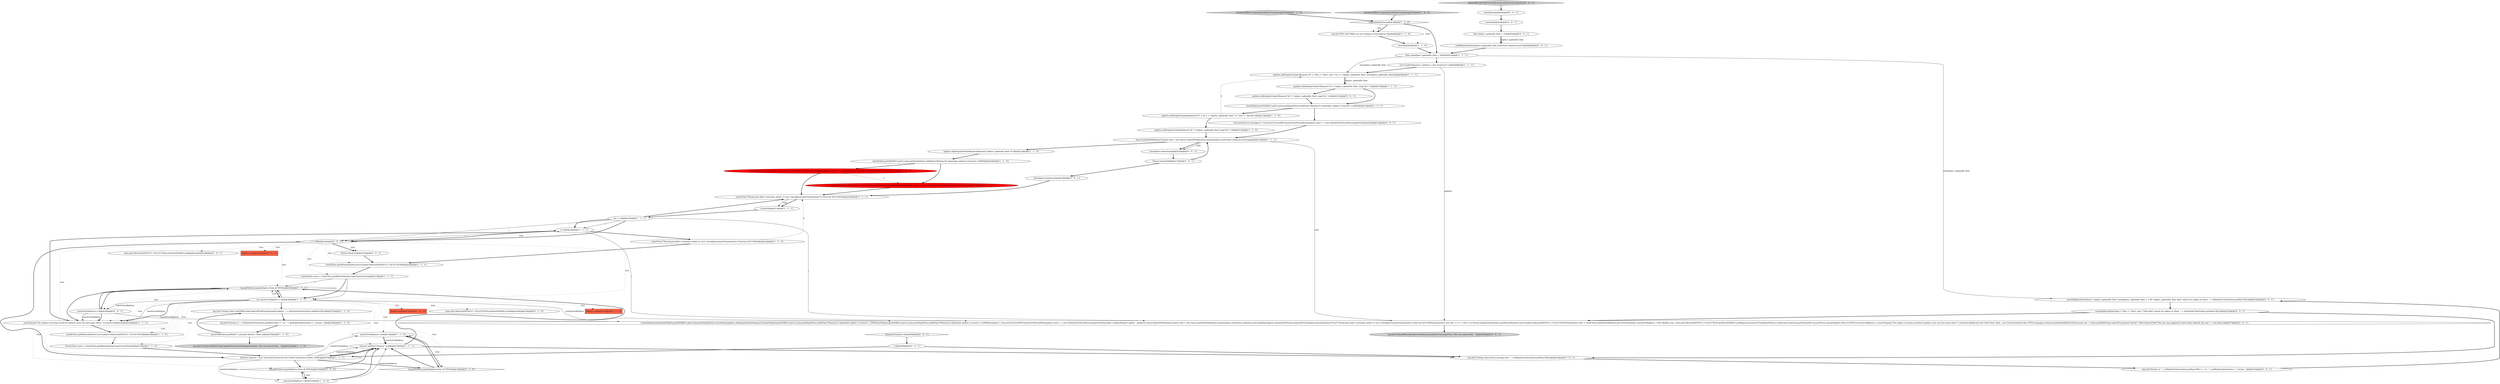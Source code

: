 digraph {
39 [style = filled, label = "reorderedDBQsUsingUpdatedValueFromADroppedUpdate['0', '1', '0']", fillcolor = lightgray, shape = diamond image = "AAA0AAABBB2BBB"];
43 [style = filled, label = "{}@@@48@@@['0', '0', '1']", fillcolor = white, shape = ellipse image = "AAA0AAABBB3BBB"];
34 [style = filled, label = "commit()@@@21@@@['1', '1', '1']", fillcolor = white, shape = ellipse image = "AAA0AAABBB1BBB"];
12 [style = filled, label = "log.info(\"Version at \" + ((HttpSolrClient)client).getBaseURL() + \" is: \" + getReplicaValue(client,1,\"_version_\"))@@@38@@@['1', '1', '0']", fillcolor = white, shape = ellipse image = "AAA0AAABBB1BBB"];
50 [style = filled, label = "commit()@@@4@@@['0', '0', '1']", fillcolor = white, shape = ellipse image = "AAA0AAABBB3BBB"];
2 [style = filled, label = "assertTrue(\"Thread pool didn't terminate within 15 secs\",threadpool.awaitTermination(15,TimeUnit.SECONDS))@@@20@@@['1', '1', '1']", fillcolor = white, shape = ellipse image = "AAA0AAABBB1BBB"];
53 [style = filled, label = "assertReplicaValue(client,1,\"inplace_updatable_float\",(newinplace_updatable_float + 2.0f),\"inplace_updatable_float didn't match for replica at client: \" + ((HttpSolrClient)client).getBaseURL())@@@54@@@['0', '0', '1']", fillcolor = white, shape = ellipse image = "AAA0AAABBB3BBB"];
54 [style = filled, label = "threadpool.shutdown()@@@19@@@['0', '0', '1']", fillcolor = white, shape = ellipse image = "AAA0AAABBB3BBB"];
40 [style = filled, label = "Replica rep@@@33@@@['0', '1', '0']", fillcolor = tomato, shape = box image = "AAA0AAABBB2BBB"];
31 [style = filled, label = "reorderedDBQsUsingUpdatedValueFromADroppedUpdate['1', '0', '0']", fillcolor = lightgray, shape = diamond image = "AAA0AAABBB1BBB"];
15 [style = filled, label = "log.info(\"RTG with DBQs are not working in tlog replicas\")@@@4@@@['1', '1', '0']", fillcolor = white, shape = ellipse image = "AAA0AAABBB1BBB"];
33 [style = filled, label = "numActiveReplicas++@@@33@@@['1', '1', '0']", fillcolor = white, shape = ellipse image = "AAA0AAABBB1BBB"];
47 [style = filled, label = "threadpool.submit(task)@@@16@@@['0', '0', '1']", fillcolor = white, shape = ellipse image = "AAA0AAABBB3BBB"];
58 [style = filled, label = "clearIndex()@@@3@@@['0', '0', '1']", fillcolor = white, shape = ellipse image = "AAA0AAABBB3BBB"];
11 [style = filled, label = "rep.getState().equals(Replica.State.ACTIVE)@@@29@@@['1', '1', '1']", fillcolor = white, shape = diamond image = "AAA0AAABBB1BBB"];
29 [style = filled, label = "log.info(\"reorderedDBQsUsingUpdatedValueFromADroppedUpdate: This test passed fine...\")@@@41@@@['1', '1', '0']", fillcolor = lightgray, shape = ellipse image = "AAA0AAABBB1BBB"];
1 [style = filled, label = "shardToJetty.get(SHARD1).get(1).jetty.getDebugFilter().addDelay(\"Waiting for dependant update to timeout\",1,6000)@@@12@@@['1', '1', '1']", fillcolor = white, shape = ellipse image = "AAA0AAABBB1BBB"];
22 [style = filled, label = "cloudClient.getZkStateReader().forceUpdateCollection(DEFAULT_COLLECTION)@@@30@@@['1', '1', '0']", fillcolor = white, shape = ellipse image = "AAA0AAABBB1BBB"];
3 [style = filled, label = "List<UpdateRequest> updates = new ArrayList<>()@@@8@@@['1', '1', '1']", fillcolor = white, shape = ellipse image = "AAA0AAABBB1BBB"];
45 [style = filled, label = "{clearIndex()commit()shardToJetty.get(SHARD1).get(1).jetty.getDebugFilter().unsetDelay()updates.add(regularDeleteRequest(1))shardToJetty.get(SHARD1).get(1).jetty.getDebugFilter().addDelay(\"Waiting for dependant update to timeout\",1,5999)shardToJetty.get(SHARD1).get(1).jetty.getDebugFilter().addDelay(\"Waiting for dependant update to timeout\",4,5998)threadpool = ExecutorUtil.newMDCAwareFixedThreadPool(updates.size() + 1,new DefaultSolrThreadFactory(getTestName()))for (UpdateRequest update : updates){AsyncUpdateWithRandomCommit task = new AsyncUpdateWithRandomCommit(update,cloudClient,random().nextLong())threadpool.submit(task)Thread.sleep(100)}threadpool.shutdown()assertTrue(\"Thread pool didn't terminate within 15 secs\",threadpool.awaitTermination(15,TimeUnit.SECONDS))commit()try {for (int i = 0 i < 100 i++){Thread.sleep(10)cloudClient.getZkStateReader().forceUpdateCollection(DEFAULT_COLLECTION)ClusterState state = cloudClient.getZkStateReader().getClusterState()int numActiveReplicas = 0for (Replica rep : state.getCollection(DEFAULT_COLLECTION).getSlice(SHARD1).getReplicas()){assertTrue(zkShardTerms.canBecomeLeader(rep.getName()))if (rep.getState().equals(Replica.State.ACTIVE)) numActiveReplicas++}assertEquals(\"The replica receiving reordered updates must not have gone down\",3,numActiveReplicas)}}for (SolrClient client : new SolrClient((((edu.fdu.CPPDG.tinypdg.pe.ExpressionInfo@ed4d6f){SolrDocument doc = client.getById(String.valueOf(1),params(\"distrib\",\"false\"))assertNull(\"This doc was supposed to have been deleted, but was: \" + doc,doc)}}@@@57@@@['0', '0', '1']", fillcolor = white, shape = ellipse image = "AAA0AAABBB3BBB"];
52 [style = filled, label = "float inplace_updatable_float = 1F@@@5@@@['0', '0', '1']", fillcolor = white, shape = ellipse image = "AAA0AAABBB3BBB"];
27 [style = filled, label = "ClusterState state = cloudClient.getZkStateReader().getClusterState()@@@31@@@['1', '1', '0']", fillcolor = white, shape = ellipse image = "AAA0AAABBB1BBB"];
35 [style = filled, label = "int numActiveReplicas = 0@@@28@@@['1', '1', '1']", fillcolor = white, shape = ellipse image = "AAA0AAABBB1BBB"];
18 [style = filled, label = "assertNull(client.getById(\"1\",params(\"distrib\",\"false\")))@@@39@@@['1', '1', '0']", fillcolor = white, shape = ellipse image = "AAA0AAABBB1BBB"];
25 [style = filled, label = "float newinplace_updatable_float = 100F@@@7@@@['1', '1', '1']", fillcolor = white, shape = ellipse image = "AAA0AAABBB1BBB"];
6 [style = filled, label = "updates.add(regularUpdateRequest(\"id\",1,\"id_i\",1,\"inplace_updatable_float\",12,\"title_s\",\"mytitle\"))@@@12@@@['1', '1', '0']", fillcolor = white, shape = ellipse image = "AAA0AAABBB1BBB"];
61 [style = filled, label = "updates.add(regularUpdateRequest(\"id\",1,\"inplace_updatable_float\",map(\"inc\",1)))@@@11@@@['0', '0', '1']", fillcolor = white, shape = ellipse image = "AAA0AAABBB3BBB"];
9 [style = filled, label = "updates.add(regularUpdateRequest(\"id\",1,\"inplace_updatable_float\",map(\"inc\",1)))@@@13@@@['1', '1', '0']", fillcolor = white, shape = ellipse image = "AAA0AAABBB1BBB"];
46 [style = filled, label = "Thread.sleep(100)@@@17@@@['0', '0', '1']", fillcolor = white, shape = ellipse image = "AAA0AAABBB3BBB"];
23 [style = filled, label = "Replica rep@@@33@@@['1', '0', '0']", fillcolor = tomato, shape = box image = "AAA0AAABBB1BBB"];
16 [style = filled, label = "ClusterState state = cloudClient.getZkStateReader().getClusterState()@@@27@@@['1', '1', '1']", fillcolor = white, shape = ellipse image = "AAA0AAABBB1BBB"];
38 [style = filled, label = "state.getCollection(DEFAULT_COLLECTION).getSlice(SHARD1).getReplicas()@@@33@@@['0', '1', '0']", fillcolor = white, shape = ellipse image = "AAA0AAABBB2BBB"];
60 [style = filled, label = "log.info(\"Testing client (Fetch missing test): \" + ((HttpSolrClient)client).getBaseURL())@@@52@@@['0', '0', '1']", fillcolor = white, shape = ellipse image = "AAA0AAABBB3BBB"];
36 [style = filled, label = "ExecutorService threadpool = ExecutorUtil.newMDCAwareFixedThreadPool(updates.size() + 1,new DefaultSolrThreadFactory(getTestName()))@@@17@@@['1', '0', '0']", fillcolor = red, shape = ellipse image = "AAA1AAABBB1BBB"];
8 [style = filled, label = "int i = 0@@@22@@@['1', '1', '1']", fillcolor = white, shape = ellipse image = "AAA0AAABBB1BBB"];
7 [style = filled, label = "assertTrue(\"Thread pool didn't terminate within 12 secs\",threadpool.awaitTermination(12,TimeUnit.SECONDS))@@@24@@@['1', '1', '0']", fillcolor = white, shape = ellipse image = "AAA0AAABBB1BBB"];
44 [style = filled, label = "log.info(\"Version at \" + ((HttpSolrClient)client).getBaseURL() + \" is: \" + getReplicaValue(client,1,\"_version_\"))@@@53@@@['0', '0', '1']", fillcolor = white, shape = ellipse image = "AAA0AAABBB3BBB"];
10 [style = filled, label = "timeout.waitFor(\"Timeout\",null)@@@35@@@['1', '1', '1']", fillcolor = white, shape = ellipse image = "AAA0AAABBB1BBB"];
37 [style = filled, label = "ExecutorService threadpool = ExecutorUtil.newMDCAwareFixedThreadPool(updates.size() + 1,new SolrNamedThreadFactory(getTestName()))@@@17@@@['0', '1', '0']", fillcolor = red, shape = ellipse image = "AAA1AAABBB2BBB"];
0 [style = filled, label = "assertEquals(\"The replica receiving reordered updates must not have gone down\",3,numActiveReplicas)@@@30@@@['1', '1', '1']", fillcolor = white, shape = ellipse image = "AAA0AAABBB1BBB"];
55 [style = filled, label = "i < 100@@@23@@@['0', '0', '1']", fillcolor = white, shape = diamond image = "AAA0AAABBB3BBB"];
14 [style = filled, label = "AsyncUpdateWithRandomCommit task = new AsyncUpdateWithRandomCommit(update,cloudClient,random().nextLong())@@@15@@@['1', '1', '1']", fillcolor = white, shape = ellipse image = "AAA0AAABBB1BBB"];
63 [style = filled, label = "assertReplicaValue(client,1,\"title_s\",\"title1_new\",\"Title didn't match for replica at client: \" + ((HttpSolrClient)client).getBaseURL())@@@55@@@['0', '0', '1']", fillcolor = white, shape = ellipse image = "AAA0AAABBB3BBB"];
24 [style = filled, label = "onlyLeaderIndexes@@@3@@@['1', '1', '0']", fillcolor = white, shape = diamond image = "AAA0AAABBB1BBB"];
32 [style = filled, label = "updates.add(regularDeleteByQueryRequest(\"inplace_updatable_float:14\"))@@@15@@@['1', '1', '0']", fillcolor = white, shape = ellipse image = "AAA0AAABBB1BBB"];
56 [style = filled, label = "delayedReorderingFetchesMissingUpdateFromLeaderTest['0', '0', '1']", fillcolor = lightgray, shape = diamond image = "AAA0AAABBB3BBB"];
49 [style = filled, label = "Thread.sleep(10)@@@25@@@['0', '0', '1']", fillcolor = white, shape = ellipse image = "AAA0AAABBB3BBB"];
20 [style = filled, label = "shardToJetty.get(SHARD1).get(1).jetty.getDebugFilter().addDelay(\"Waiting for dependant update to timeout\",2,8000)@@@16@@@['1', '1', '0']", fillcolor = white, shape = ellipse image = "AAA0AAABBB1BBB"];
19 [style = filled, label = "updates.add(regularUpdateRequest(\"id\",1,\"title_s\",\"title1_new\",\"id_i\",1,\"inplace_updatable_float\",newinplace_updatable_float))@@@9@@@['1', '1', '1']", fillcolor = white, shape = ellipse image = "AAA0AAABBB1BBB"];
26 [style = filled, label = "numActiveReplicas++@@@33@@@['1', '0', '0']", fillcolor = white, shape = ellipse image = "AAA0AAABBB1BBB"];
21 [style = filled, label = "cloudClient.getZkStateReader().forceUpdateCollection(DEFAULT_COLLECTION)@@@26@@@['1', '1', '1']", fillcolor = white, shape = ellipse image = "AAA0AAABBB1BBB"];
41 [style = filled, label = "rep.getState().equals(Replica.State.ACTIVE)@@@33@@@['0', '1', '0']", fillcolor = white, shape = diamond image = "AAA0AAABBB2BBB"];
30 [style = filled, label = "i++@@@24@@@['1', '1', '1']", fillcolor = white, shape = ellipse image = "AAA0AAABBB1BBB"];
59 [style = filled, label = "ExecutorService threadpool = ExecutorUtil.newMDCAwareFixedThreadPool(updates.size() + 1,new DefaultSolrThreadFactory(getTestName()))@@@13@@@['0', '0', '1']", fillcolor = white, shape = ellipse image = "AAA0AAABBB3BBB"];
48 [style = filled, label = "state.getCollection(DEFAULT_COLLECTION).getSlice(SHARD1).getReplicas()@@@29@@@['0', '0', '1']", fillcolor = white, shape = ellipse image = "AAA0AAABBB3BBB"];
62 [style = filled, label = "TimeoutException e@@@48@@@['0', '0', '1']", fillcolor = white, shape = diamond image = "AAA0AAABBB3BBB"];
17 [style = filled, label = "TimeOut timeout = new TimeOut(30,TimeUnit.SECONDS,TimeSource.NANO_TIME)@@@33@@@['1', '1', '1']", fillcolor = white, shape = ellipse image = "AAA0AAABBB1BBB"];
13 [style = filled, label = "rep.getState().equals(Replica.State.ACTIVE)@@@33@@@['1', '0', '0']", fillcolor = white, shape = diamond image = "AAA0AAABBB1BBB"];
64 [style = filled, label = "buildRandomIndex(inplace_updatable_float,Collections.singletonList(1))@@@6@@@['0', '0', '1']", fillcolor = white, shape = ellipse image = "AAA0AAABBB3BBB"];
28 [style = filled, label = "return@@@5@@@['1', '1', '0']", fillcolor = white, shape = ellipse image = "AAA0AAABBB1BBB"];
42 [style = filled, label = "numActiveReplicas++@@@29@@@['0', '0', '1']", fillcolor = white, shape = ellipse image = "AAA0AAABBB3BBB"];
5 [style = filled, label = "updates.add(regularUpdateRequest(\"id\",1,\"inplace_updatable_float\",map(\"inc\",1)))@@@10@@@['1', '1', '1']", fillcolor = white, shape = ellipse image = "AAA0AAABBB1BBB"];
57 [style = filled, label = "log.info(\"delayedReorderingFetchesMissingUpdateFromLeaderTest: This test passed fine...\")@@@95@@@['0', '0', '1']", fillcolor = lightgray, shape = ellipse image = "AAA0AAABBB3BBB"];
51 [style = filled, label = "Replica rep@@@29@@@['0', '0', '1']", fillcolor = tomato, shape = box image = "AAA0AAABBB3BBB"];
4 [style = filled, label = "log.info(\"Testing client (testDBQUsingUpdatedFieldFromDroppedUpdate): \" + ((HttpSolrClient)client).getBaseURL())@@@37@@@['1', '1', '0']", fillcolor = white, shape = ellipse image = "AAA0AAABBB1BBB"];
8->30 [style = bold, label=""];
0->30 [style = bold, label=""];
55->17 [style = bold, label=""];
58->50 [style = bold, label=""];
52->64 [style = bold, label=""];
43->60 [style = bold, label=""];
25->53 [style = solid, label="newinplace_updatable_float"];
26->10 [style = bold, label=""];
8->55 [style = solid, label="i"];
55->49 [style = bold, label=""];
35->10 [style = dotted, label="true"];
53->63 [style = bold, label=""];
39->24 [style = bold, label=""];
10->17 [style = bold, label=""];
44->53 [style = bold, label=""];
45->57 [style = bold, label=""];
11->35 [style = solid, label="i"];
19->5 [style = bold, label=""];
16->11 [style = solid, label="i"];
3->19 [style = bold, label=""];
46->54 [style = bold, label=""];
36->2 [style = bold, label=""];
12->18 [style = bold, label=""];
27->17 [style = bold, label=""];
9->14 [style = bold, label=""];
20->37 [style = bold, label=""];
21->16 [style = bold, label=""];
28->25 [style = bold, label=""];
7->2 [style = dashed, label="0"];
41->33 [style = dotted, label="true"];
35->22 [style = dotted, label="true"];
32->20 [style = bold, label=""];
55->48 [style = dotted, label="true"];
10->11 [style = bold, label=""];
61->1 [style = bold, label=""];
17->41 [style = bold, label=""];
25->3 [style = bold, label=""];
2->34 [style = bold, label=""];
35->0 [style = solid, label="numActiveReplicas"];
35->38 [style = dotted, label="true"];
33->41 [style = bold, label=""];
34->8 [style = bold, label=""];
35->42 [style = solid, label="numActiveReplicas"];
35->33 [style = dotted, label="true"];
26->13 [style = bold, label=""];
55->21 [style = dotted, label="true"];
56->58 [style = bold, label=""];
5->1 [style = bold, label=""];
35->0 [style = bold, label=""];
33->10 [style = solid, label="numActiveReplicas"];
62->43 [style = bold, label=""];
18->4 [style = bold, label=""];
64->25 [style = bold, label=""];
30->7 [style = bold, label=""];
54->2 [style = bold, label=""];
5->61 [style = bold, label=""];
6->19 [style = dashed, label="0"];
14->45 [style = solid, label="task"];
1->59 [style = bold, label=""];
46->14 [style = bold, label=""];
8->45 [style = solid, label="i"];
8->55 [style = bold, label=""];
30->55 [style = solid, label="i"];
16->35 [style = solid, label="i"];
63->45 [style = bold, label=""];
3->45 [style = solid, label="updates"];
10->60 [style = bold, label=""];
60->44 [style = bold, label=""];
13->10 [style = bold, label=""];
17->10 [style = bold, label=""];
35->40 [style = dotted, label="true"];
55->49 [style = dotted, label="true"];
30->45 [style = solid, label="i"];
17->26 [style = solid, label="numActiveReplicas"];
35->45 [style = solid, label="numActiveReplicas"];
55->16 [style = dotted, label="true"];
13->26 [style = dotted, label="true"];
31->24 [style = bold, label=""];
42->45 [style = solid, label="numActiveReplicas"];
41->10 [style = bold, label=""];
55->35 [style = dotted, label="true"];
55->30 [style = dotted, label="true"];
42->0 [style = bold, label=""];
8->30 [style = solid, label="i"];
55->0 [style = dotted, label="true"];
43->17 [style = bold, label=""];
1->6 [style = bold, label=""];
63->60 [style = bold, label=""];
8->2 [style = bold, label=""];
55->11 [style = dotted, label="true"];
15->28 [style = bold, label=""];
13->26 [style = bold, label=""];
42->11 [style = bold, label=""];
24->25 [style = bold, label=""];
35->13 [style = dotted, label="true"];
36->37 [style = dashed, label="0"];
35->41 [style = dotted, label="true"];
14->47 [style = bold, label=""];
4->12 [style = bold, label=""];
26->10 [style = solid, label="numActiveReplicas"];
37->2 [style = bold, label=""];
17->13 [style = bold, label=""];
35->0 [style = dotted, label="true"];
41->33 [style = bold, label=""];
14->32 [style = bold, label=""];
35->23 [style = dotted, label="true"];
59->14 [style = bold, label=""];
20->36 [style = bold, label=""];
24->15 [style = bold, label=""];
17->33 [style = solid, label="numActiveReplicas"];
14->47 [style = solid, label="task"];
47->46 [style = bold, label=""];
33->10 [style = bold, label=""];
11->42 [style = bold, label=""];
24->28 [style = dotted, label="true"];
17->10 [style = solid, label="numActiveReplicas"];
35->11 [style = dotted, label="true"];
35->4 [style = bold, label=""];
11->42 [style = dotted, label="true"];
11->35 [style = bold, label=""];
50->52 [style = bold, label=""];
49->21 [style = bold, label=""];
30->55 [style = bold, label=""];
42->0 [style = solid, label="numActiveReplicas"];
19->5 [style = solid, label="inplace_updatable_float"];
18->29 [style = bold, label=""];
35->27 [style = dotted, label="true"];
11->0 [style = bold, label=""];
52->64 [style = solid, label="inplace_updatable_float"];
2->34 [style = solid, label="task"];
22->27 [style = bold, label=""];
0->22 [style = bold, label=""];
24->15 [style = dotted, label="true"];
55->51 [style = dotted, label="true"];
7->21 [style = bold, label=""];
25->19 [style = solid, label="newinplace_updatable_float"];
35->17 [style = dotted, label="true"];
16->35 [style = bold, label=""];
6->9 [style = bold, label=""];
35->11 [style = bold, label=""];
}
